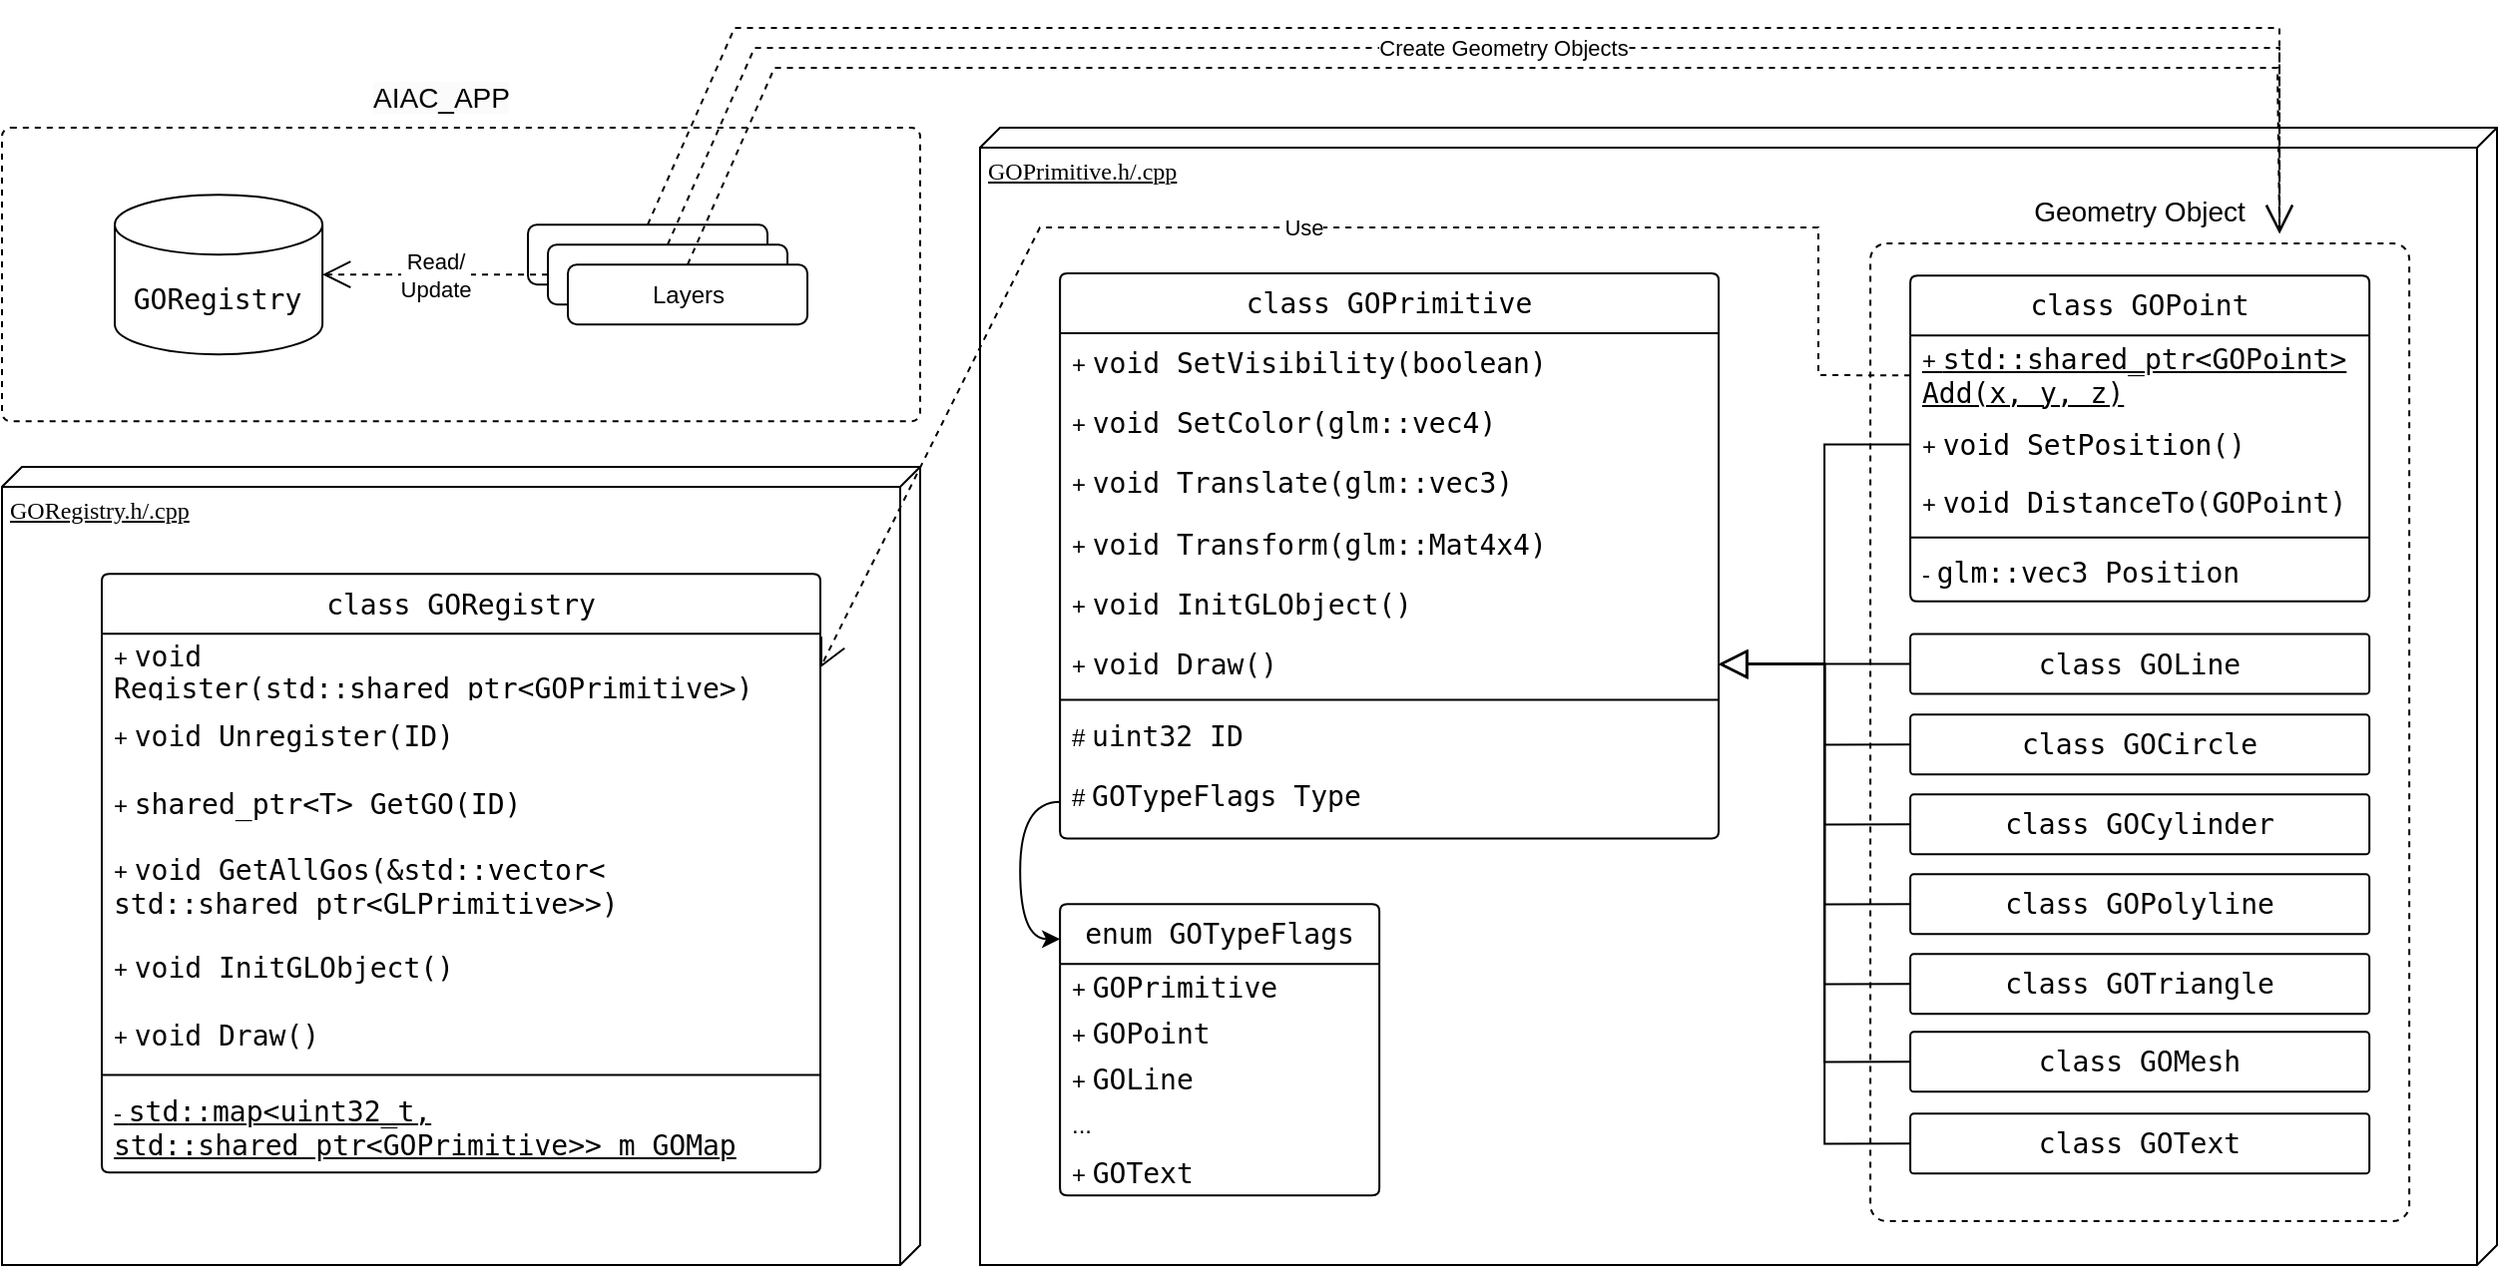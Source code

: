 <mxfile version="25.0.3">
  <diagram id="C5RBs43oDa-KdzZeNtuy" name="Page-1">
    <mxGraphModel grid="1" page="1" gridSize="10" guides="1" tooltips="1" connect="1" arrows="1" fold="1" pageScale="1" pageWidth="827" pageHeight="1169" math="0" shadow="0">
      <root>
        <mxCell id="WIyWlLk6GJQsqaUBKTNV-0" />
        <mxCell id="WIyWlLk6GJQsqaUBKTNV-1" parent="WIyWlLk6GJQsqaUBKTNV-0" />
        <mxCell id="sMStKUehqGQMSR1SdG5j-219" value="" style="rounded=1;whiteSpace=wrap;html=1;dashed=1;strokeWidth=1;perimeterSpacing=5;arcSize=3;fillColor=none;" vertex="1" parent="WIyWlLk6GJQsqaUBKTNV-1">
          <mxGeometry x="-480" y="560" width="460" height="147.14" as="geometry" />
        </mxCell>
        <mxCell id="sMStKUehqGQMSR1SdG5j-0" value="GOPrimitive.h/.cpp" style="verticalAlign=top;align=left;spacingTop=8;spacingLeft=2;spacingRight=12;shape=cube;size=10;direction=south;fontStyle=4;html=1;rounded=0;shadow=0;comic=0;labelBackgroundColor=none;strokeWidth=1;fontFamily=Verdana;fontSize=12;fillColor=none;fontColor=default;" vertex="1" parent="WIyWlLk6GJQsqaUBKTNV-1">
          <mxGeometry x="10" y="560" width="760" height="570" as="geometry" />
        </mxCell>
        <mxCell id="sMStKUehqGQMSR1SdG5j-194" value="" style="rounded=1;whiteSpace=wrap;html=1;dashed=1;strokeWidth=1;perimeterSpacing=5;arcSize=3;fillColor=none;" vertex="1" parent="WIyWlLk6GJQsqaUBKTNV-1">
          <mxGeometry x="456.06" y="618" width="270" height="490" as="geometry" />
        </mxCell>
        <mxCell id="sMStKUehqGQMSR1SdG5j-5" value="" style="group" connectable="0" vertex="1" parent="WIyWlLk6GJQsqaUBKTNV-1">
          <mxGeometry x="50.06" y="633" width="330" height="320" as="geometry" />
        </mxCell>
        <mxCell id="sMStKUehqGQMSR1SdG5j-6" value="&lt;span style=&quot;font-family: &amp;quot;Droid Sans Mono&amp;quot;, &amp;quot;monospace&amp;quot;, monospace, &amp;quot;UbuntuMono Nerd Font&amp;quot;, Consolas, &amp;quot;Courier New&amp;quot;, monospace; font-size: 14px;&quot;&gt;class&amp;nbsp;&lt;/span&gt;&lt;font face=&quot;Droid Sans Mono, monospace, monospace, UbuntuMono Nerd Font, Consolas, Courier New, monospace&quot;&gt;&lt;span style=&quot;font-size: 14px;&quot;&gt;GOPrimitive&lt;/span&gt;&lt;/font&gt;" style="swimlane;fontStyle=0;childLayout=stackLayout;horizontal=1;startSize=30;horizontalStack=0;resizeParent=1;resizeParentMax=0;resizeLast=0;collapsible=1;marginBottom=0;whiteSpace=wrap;html=1;fontColor=default;rounded=1;arcSize=4;swimlaneLine=1;" vertex="1" parent="sMStKUehqGQMSR1SdG5j-5">
          <mxGeometry width="330" height="283.194" as="geometry">
            <mxRectangle x="878" y="661" width="54" height="30" as="alternateBounds" />
          </mxGeometry>
        </mxCell>
        <mxCell id="sMStKUehqGQMSR1SdG5j-7" value="&lt;div style=&quot;text-align: center;&quot;&gt;&lt;span style=&quot;background-color: initial;&quot;&gt;+&amp;nbsp;&lt;/span&gt;&lt;span style=&quot;background-color: initial;&quot;&gt;&lt;font face=&quot;Droid Sans Mono, monospace, monospace, UbuntuMono Nerd Font, Consolas, Courier New, monospace&quot;&gt;&lt;span style=&quot;font-size: 14px;&quot;&gt;void SetVisibility(boolean)&lt;/span&gt;&lt;/font&gt;&lt;/span&gt;&lt;/div&gt;" style="text;strokeColor=none;fillColor=none;align=left;verticalAlign=middle;spacingLeft=4;spacingRight=4;overflow=hidden;points=[[0,0.5],[1,0.5]];portConstraint=eastwest;rotatable=0;whiteSpace=wrap;html=1;fontColor=default;" vertex="1" parent="sMStKUehqGQMSR1SdG5j-6">
          <mxGeometry y="30" width="330" height="30.155" as="geometry" />
        </mxCell>
        <mxCell id="sMStKUehqGQMSR1SdG5j-8" value="&lt;span style=&quot;text-align: center; background-color: initial;&quot;&gt;+&amp;nbsp;&lt;/span&gt;&lt;span style=&quot;text-align: center; background-color: initial;&quot;&gt;&lt;font face=&quot;Droid Sans Mono, monospace, monospace, UbuntuMono Nerd Font, Consolas, Courier New, monospace&quot;&gt;&lt;span style=&quot;font-size: 14px;&quot;&gt;void SetColor(glm::vec4)&lt;/span&gt;&lt;/font&gt;&lt;/span&gt;" style="text;strokeColor=none;fillColor=none;align=left;verticalAlign=middle;spacingLeft=4;spacingRight=4;overflow=hidden;points=[[0,0.5],[1,0.5]];portConstraint=eastwest;rotatable=0;whiteSpace=wrap;html=1;fontColor=default;" vertex="1" parent="sMStKUehqGQMSR1SdG5j-6">
          <mxGeometry y="60.155" width="330" height="30.155" as="geometry" />
        </mxCell>
        <mxCell id="sMStKUehqGQMSR1SdG5j-21" value="&lt;span style=&quot;text-align: center; background-color: initial;&quot;&gt;+&amp;nbsp;&lt;/span&gt;&lt;span style=&quot;text-align: center; background-color: initial;&quot;&gt;&lt;font face=&quot;Droid Sans Mono, monospace, monospace, UbuntuMono Nerd Font, Consolas, Courier New, monospace&quot;&gt;&lt;span style=&quot;font-size: 14px;&quot;&gt;void Translate(glm::vec3)&lt;/span&gt;&lt;/font&gt;&lt;/span&gt;" style="text;strokeColor=none;fillColor=none;align=left;verticalAlign=middle;spacingLeft=4;spacingRight=4;overflow=hidden;points=[[0,0.5],[1,0.5]];portConstraint=eastwest;rotatable=0;whiteSpace=wrap;html=1;fontColor=default;" vertex="1" parent="sMStKUehqGQMSR1SdG5j-6">
          <mxGeometry y="90.309" width="330" height="30.155" as="geometry" />
        </mxCell>
        <mxCell id="sMStKUehqGQMSR1SdG5j-22" value="&lt;span style=&quot;background-color: initial; text-align: center;&quot;&gt;+&amp;nbsp;&lt;/span&gt;&lt;span style=&quot;background-color: initial; text-align: center;&quot;&gt;&lt;font face=&quot;Droid Sans Mono, monospace, monospace, UbuntuMono Nerd Font, Consolas, Courier New, monospace&quot;&gt;&lt;span style=&quot;font-size: 14px;&quot;&gt;void Transform(glm::Mat4x4)&lt;/span&gt;&lt;/font&gt;&lt;/span&gt;" style="text;strokeColor=none;fillColor=none;align=left;verticalAlign=middle;spacingLeft=4;spacingRight=4;overflow=hidden;points=[[0,0.5],[1,0.5]];portConstraint=eastwest;rotatable=0;whiteSpace=wrap;html=1;fontColor=default;" vertex="1" parent="sMStKUehqGQMSR1SdG5j-6">
          <mxGeometry y="120.464" width="330" height="30.155" as="geometry" />
        </mxCell>
        <mxCell id="sMStKUehqGQMSR1SdG5j-23" value="&lt;span style=&quot;background-color: initial; text-align: center;&quot;&gt;+&amp;nbsp;&lt;/span&gt;&lt;span style=&quot;background-color: initial; text-align: center;&quot;&gt;&lt;font face=&quot;Droid Sans Mono, monospace, monospace, UbuntuMono Nerd Font, Consolas, Courier New, monospace&quot;&gt;&lt;span style=&quot;font-size: 14px;&quot;&gt;void InitGLObject()&lt;/span&gt;&lt;/font&gt;&lt;/span&gt;" style="text;strokeColor=none;fillColor=none;align=left;verticalAlign=middle;spacingLeft=4;spacingRight=4;overflow=hidden;points=[[0,0.5],[1,0.5]];portConstraint=eastwest;rotatable=0;whiteSpace=wrap;html=1;fontColor=default;" vertex="1" parent="sMStKUehqGQMSR1SdG5j-6">
          <mxGeometry y="150.619" width="330" height="30.155" as="geometry" />
        </mxCell>
        <mxCell id="sMStKUehqGQMSR1SdG5j-24" value="&lt;span style=&quot;background-color: initial; text-align: center;&quot;&gt;+&amp;nbsp;&lt;/span&gt;&lt;span style=&quot;background-color: initial; text-align: center;&quot;&gt;&lt;font face=&quot;Droid Sans Mono, monospace, monospace, UbuntuMono Nerd Font, Consolas, Courier New, monospace&quot;&gt;&lt;span style=&quot;font-size: 14px;&quot;&gt;void Draw()&lt;/span&gt;&lt;/font&gt;&lt;/span&gt;" style="text;strokeColor=none;fillColor=none;align=left;verticalAlign=middle;spacingLeft=4;spacingRight=4;overflow=hidden;points=[[0,0.5],[1,0.5]];portConstraint=eastwest;rotatable=0;whiteSpace=wrap;html=1;fontColor=default;" vertex="1" parent="sMStKUehqGQMSR1SdG5j-6">
          <mxGeometry y="180.773" width="330" height="30.155" as="geometry" />
        </mxCell>
        <mxCell id="sMStKUehqGQMSR1SdG5j-28" value="" style="line;strokeWidth=1;fillColor=none;align=left;verticalAlign=middle;spacingTop=-1;spacingLeft=3;spacingRight=3;rotatable=0;labelPosition=right;points=[];portConstraint=eastwest;strokeColor=inherit;" vertex="1" parent="sMStKUehqGQMSR1SdG5j-6">
          <mxGeometry y="210.928" width="330" height="5.571" as="geometry" />
        </mxCell>
        <mxCell id="sMStKUehqGQMSR1SdG5j-31" value="&lt;span style=&quot;background-color: initial; text-align: center;&quot;&gt;#&amp;nbsp;&lt;/span&gt;&lt;span style=&quot;background-color: initial; text-align: center;&quot;&gt;&lt;font face=&quot;Droid Sans Mono, monospace, monospace, UbuntuMono Nerd Font, Consolas, Courier New, monospace&quot;&gt;&lt;span style=&quot;font-size: 14px;&quot;&gt;uint32 ID&lt;/span&gt;&lt;/font&gt;&lt;/span&gt;" style="text;strokeColor=none;fillColor=none;align=left;verticalAlign=middle;spacingLeft=4;spacingRight=4;overflow=hidden;points=[[0,0.5],[1,0.5]];portConstraint=eastwest;rotatable=0;whiteSpace=wrap;html=1;fontColor=default;" vertex="1" parent="sMStKUehqGQMSR1SdG5j-6">
          <mxGeometry y="216.499" width="330" height="30.155" as="geometry" />
        </mxCell>
        <mxCell id="sMStKUehqGQMSR1SdG5j-9" value="&lt;span style=&quot;text-align: center; background-color: initial;&quot;&gt;#&amp;nbsp;&lt;/span&gt;&lt;span style=&quot;text-align: center; background-color: initial;&quot;&gt;&lt;font face=&quot;Droid Sans Mono, monospace, monospace, UbuntuMono Nerd Font, Consolas, Courier New, monospace&quot;&gt;&lt;span style=&quot;font-size: 14px;&quot;&gt;GOTypeFlags Type&lt;/span&gt;&lt;/font&gt;&lt;/span&gt;" style="text;strokeColor=none;fillColor=none;align=left;verticalAlign=top;spacingLeft=4;spacingRight=4;overflow=hidden;points=[[0,0.5],[1,0.5]];portConstraint=eastwest;rotatable=0;whiteSpace=wrap;html=1;fontColor=default;" vertex="1" parent="sMStKUehqGQMSR1SdG5j-6">
          <mxGeometry y="246.654" width="330" height="36.54" as="geometry" />
        </mxCell>
        <mxCell id="sMStKUehqGQMSR1SdG5j-33" value="" style="group" connectable="0" vertex="1" parent="WIyWlLk6GJQsqaUBKTNV-1">
          <mxGeometry x="50.06" y="949.16" width="160" height="150" as="geometry" />
        </mxCell>
        <mxCell id="sMStKUehqGQMSR1SdG5j-34" value="&lt;span style=&quot;font-family: &amp;quot;Droid Sans Mono&amp;quot;, &amp;quot;monospace&amp;quot;, monospace, &amp;quot;UbuntuMono Nerd Font&amp;quot;, Consolas, &amp;quot;Courier New&amp;quot;, monospace; font-size: 14px;&quot;&gt;enum&amp;nbsp;&lt;/span&gt;&lt;font face=&quot;Droid Sans Mono, monospace, monospace, UbuntuMono Nerd Font, Consolas, Courier New, monospace&quot;&gt;&lt;span style=&quot;font-size: 14px;&quot;&gt;GOTypeFlags&lt;/span&gt;&lt;/font&gt;" style="swimlane;fontStyle=0;childLayout=stackLayout;horizontal=1;startSize=30;horizontalStack=0;resizeParent=1;resizeParentMax=0;resizeLast=0;collapsible=1;marginBottom=0;whiteSpace=wrap;html=1;fontColor=default;rounded=1;arcSize=4;swimlaneLine=1;" vertex="1" parent="sMStKUehqGQMSR1SdG5j-33">
          <mxGeometry width="160" height="145.979" as="geometry">
            <mxRectangle x="878" y="661" width="54" height="30" as="alternateBounds" />
          </mxGeometry>
        </mxCell>
        <mxCell id="sMStKUehqGQMSR1SdG5j-43" value="&lt;span style=&quot;background-color: initial; text-align: center;&quot;&gt;+&amp;nbsp;&lt;font face=&quot;Droid Sans Mono, monospace, monospace, UbuntuMono Nerd Font, Consolas, Courier New, monospace&quot;&gt;&lt;span style=&quot;font-size: 14px;&quot;&gt;GOPrimitive&lt;/span&gt;&lt;/font&gt;&lt;/span&gt;" style="text;strokeColor=none;fillColor=none;align=left;verticalAlign=middle;spacingLeft=4;spacingRight=4;overflow=hidden;points=[[0,0.5],[1,0.5]];portConstraint=eastwest;rotatable=0;whiteSpace=wrap;html=1;fontColor=default;" vertex="1" parent="sMStKUehqGQMSR1SdG5j-34">
          <mxGeometry y="30" width="160" height="23.196" as="geometry" />
        </mxCell>
        <mxCell id="sMStKUehqGQMSR1SdG5j-46" value="&lt;span style=&quot;background-color: initial; text-align: center;&quot;&gt;+&amp;nbsp;&lt;font face=&quot;Droid Sans Mono, monospace, monospace, UbuntuMono Nerd Font, Consolas, Courier New, monospace&quot;&gt;&lt;span style=&quot;font-size: 14px;&quot;&gt;GOPoint&lt;/span&gt;&lt;/font&gt;&lt;/span&gt;" style="text;strokeColor=none;fillColor=none;align=left;verticalAlign=middle;spacingLeft=4;spacingRight=4;overflow=hidden;points=[[0,0.5],[1,0.5]];portConstraint=eastwest;rotatable=0;whiteSpace=wrap;html=1;fontColor=default;" vertex="1" parent="sMStKUehqGQMSR1SdG5j-34">
          <mxGeometry y="53.196" width="160" height="23.196" as="geometry" />
        </mxCell>
        <mxCell id="sMStKUehqGQMSR1SdG5j-48" value="&lt;span style=&quot;background-color: initial; text-align: center;&quot;&gt;+&amp;nbsp;&lt;font face=&quot;Droid Sans Mono, monospace, monospace, UbuntuMono Nerd Font, Consolas, Courier New, monospace&quot;&gt;&lt;span style=&quot;font-size: 14px;&quot;&gt;GOLine&lt;/span&gt;&lt;/font&gt;&lt;/span&gt;" style="text;strokeColor=none;fillColor=none;align=left;verticalAlign=middle;spacingLeft=4;spacingRight=4;overflow=hidden;points=[[0,0.5],[1,0.5]];portConstraint=eastwest;rotatable=0;whiteSpace=wrap;html=1;fontColor=default;" vertex="1" parent="sMStKUehqGQMSR1SdG5j-34">
          <mxGeometry y="76.392" width="160" height="23.196" as="geometry" />
        </mxCell>
        <mxCell id="sMStKUehqGQMSR1SdG5j-161" value="&lt;div style=&quot;text-align: center;&quot;&gt;&lt;span style=&quot;background-color: initial;&quot;&gt;...&lt;/span&gt;&lt;/div&gt;" style="text;strokeColor=none;fillColor=none;align=left;verticalAlign=middle;spacingLeft=4;spacingRight=4;overflow=hidden;points=[[0,0.5],[1,0.5]];portConstraint=eastwest;rotatable=0;whiteSpace=wrap;html=1;fontColor=default;" vertex="1" parent="sMStKUehqGQMSR1SdG5j-34">
          <mxGeometry y="99.588" width="160" height="23.196" as="geometry" />
        </mxCell>
        <mxCell id="sMStKUehqGQMSR1SdG5j-53" value="&lt;span style=&quot;background-color: initial; text-align: center;&quot;&gt;+&amp;nbsp;&lt;font face=&quot;Droid Sans Mono, monospace, monospace, UbuntuMono Nerd Font, Consolas, Courier New, monospace&quot;&gt;&lt;span style=&quot;font-size: 14px;&quot;&gt;GOText&lt;/span&gt;&lt;/font&gt;&lt;/span&gt;" style="text;strokeColor=none;fillColor=none;align=left;verticalAlign=middle;spacingLeft=4;spacingRight=4;overflow=hidden;points=[[0,0.5],[1,0.5]];portConstraint=eastwest;rotatable=0;whiteSpace=wrap;html=1;fontColor=default;" vertex="1" parent="sMStKUehqGQMSR1SdG5j-34">
          <mxGeometry y="122.784" width="160" height="23.196" as="geometry" />
        </mxCell>
        <mxCell id="sMStKUehqGQMSR1SdG5j-54" value="" style="group" connectable="0" vertex="1" parent="WIyWlLk6GJQsqaUBKTNV-1">
          <mxGeometry x="476.06" y="634.16" width="230" height="190" as="geometry" />
        </mxCell>
        <mxCell id="sMStKUehqGQMSR1SdG5j-55" value="&lt;span style=&quot;font-family: &amp;quot;Droid Sans Mono&amp;quot;, &amp;quot;monospace&amp;quot;, monospace, &amp;quot;UbuntuMono Nerd Font&amp;quot;, Consolas, &amp;quot;Courier New&amp;quot;, monospace; font-size: 14px;&quot;&gt;class&amp;nbsp;&lt;/span&gt;&lt;span style=&quot;font-family: &amp;quot;Droid Sans Mono&amp;quot;, monospace, monospace, &amp;quot;UbuntuMono Nerd Font&amp;quot;, Consolas, &amp;quot;Courier New&amp;quot;, monospace; font-size: 14px;&quot;&gt;GOPoint&lt;/span&gt;" style="swimlane;fontStyle=0;childLayout=stackLayout;horizontal=1;startSize=30;horizontalStack=0;resizeParent=1;resizeParentMax=0;resizeLast=0;collapsible=1;marginBottom=0;whiteSpace=wrap;html=1;fontColor=default;rounded=1;arcSize=4;swimlaneLine=1;" vertex="1" parent="sMStKUehqGQMSR1SdG5j-54">
          <mxGeometry width="230" height="163.267" as="geometry">
            <mxRectangle x="878" y="661" width="54" height="30" as="alternateBounds" />
          </mxGeometry>
        </mxCell>
        <mxCell id="sMStKUehqGQMSR1SdG5j-189" value="&lt;u&gt;&lt;span style=&quot;background-color: initial; text-align: center;&quot;&gt;+&amp;nbsp;&lt;/span&gt;&lt;span style=&quot;background-color: initial; text-align: center;&quot;&gt;&lt;font face=&quot;Droid Sans Mono, monospace, monospace, UbuntuMono Nerd Font, Consolas, Courier New, monospace&quot;&gt;&lt;span style=&quot;font-size: 14px;&quot;&gt;std::shared_ptr&amp;lt;GOPoint&amp;gt; Add(x, y, z)&lt;/span&gt;&lt;/font&gt;&lt;/span&gt;&lt;/u&gt;" style="text;strokeColor=none;fillColor=none;align=left;verticalAlign=middle;spacingLeft=4;spacingRight=4;overflow=hidden;points=[[0,0.5],[1,0.5]];portConstraint=eastwest;rotatable=0;whiteSpace=wrap;html=1;fontColor=default;" vertex="1" parent="sMStKUehqGQMSR1SdG5j-55">
          <mxGeometry y="30" width="230" height="40" as="geometry" />
        </mxCell>
        <mxCell id="sMStKUehqGQMSR1SdG5j-60" value="&lt;span style=&quot;background-color: initial; text-align: center;&quot;&gt;+&amp;nbsp;&lt;/span&gt;&lt;span style=&quot;background-color: initial; text-align: center;&quot;&gt;&lt;font face=&quot;Droid Sans Mono, monospace, monospace, UbuntuMono Nerd Font, Consolas, Courier New, monospace&quot;&gt;&lt;span style=&quot;font-size: 14px;&quot;&gt;void SetPosition()&lt;/span&gt;&lt;/font&gt;&lt;/span&gt;" style="text;strokeColor=none;fillColor=none;align=left;verticalAlign=middle;spacingLeft=4;spacingRight=4;overflow=hidden;points=[[0,0.5],[1,0.5]];portConstraint=eastwest;rotatable=0;whiteSpace=wrap;html=1;fontColor=default;" vertex="1" parent="sMStKUehqGQMSR1SdG5j-55">
          <mxGeometry y="70" width="230" height="29.286" as="geometry" />
        </mxCell>
        <mxCell id="sMStKUehqGQMSR1SdG5j-61" value="&lt;span style=&quot;background-color: initial; text-align: center;&quot;&gt;+&amp;nbsp;&lt;/span&gt;&lt;span style=&quot;background-color: initial; text-align: center;&quot;&gt;&lt;font face=&quot;Droid Sans Mono, monospace, monospace, UbuntuMono Nerd Font, Consolas, Courier New, monospace&quot;&gt;&lt;span style=&quot;font-size: 14px;&quot;&gt;void DistanceTo(GOPoint)&lt;/span&gt;&lt;/font&gt;&lt;/span&gt;" style="text;strokeColor=none;fillColor=none;align=left;verticalAlign=middle;spacingLeft=4;spacingRight=4;overflow=hidden;points=[[0,0.5],[1,0.5]];portConstraint=eastwest;rotatable=0;whiteSpace=wrap;html=1;fontColor=default;" vertex="1" parent="sMStKUehqGQMSR1SdG5j-55">
          <mxGeometry y="99.286" width="230" height="29.285" as="geometry" />
        </mxCell>
        <mxCell id="sMStKUehqGQMSR1SdG5j-62" value="" style="line;strokeWidth=1;fillColor=none;align=left;verticalAlign=middle;spacingTop=-1;spacingLeft=3;spacingRight=3;rotatable=0;labelPosition=right;points=[];portConstraint=eastwest;strokeColor=inherit;" vertex="1" parent="sMStKUehqGQMSR1SdG5j-55">
          <mxGeometry y="128.571" width="230" height="5.411" as="geometry" />
        </mxCell>
        <mxCell id="sMStKUehqGQMSR1SdG5j-63" value="&lt;span style=&quot;background-color: initial; text-align: center;&quot;&gt;-&lt;/span&gt;&lt;span style=&quot;background-color: initial; text-align: center;&quot;&gt;&amp;nbsp;&lt;/span&gt;&lt;span style=&quot;background-color: initial; text-align: center;&quot;&gt;&lt;font face=&quot;Droid Sans Mono, monospace, monospace, UbuntuMono Nerd Font, Consolas, Courier New, monospace&quot;&gt;&lt;span style=&quot;font-size: 14px;&quot;&gt;glm::vec3 Position&lt;/span&gt;&lt;/font&gt;&lt;/span&gt;" style="text;strokeColor=none;fillColor=none;align=left;verticalAlign=middle;spacingLeft=4;spacingRight=4;overflow=hidden;points=[[0,0.5],[1,0.5]];portConstraint=eastwest;rotatable=0;whiteSpace=wrap;html=1;fontColor=default;" vertex="1" parent="sMStKUehqGQMSR1SdG5j-55">
          <mxGeometry y="133.981" width="230" height="29.286" as="geometry" />
        </mxCell>
        <mxCell id="sMStKUehqGQMSR1SdG5j-115" value="GORegistry.h/.cpp" style="verticalAlign=top;align=left;spacingTop=8;spacingLeft=2;spacingRight=12;shape=cube;size=10;direction=south;fontStyle=4;html=1;rounded=0;shadow=0;comic=0;labelBackgroundColor=none;strokeWidth=1;fontFamily=Verdana;fontSize=12;fillColor=none;fontColor=default;" vertex="1" parent="WIyWlLk6GJQsqaUBKTNV-1">
          <mxGeometry x="-480" y="730" width="460" height="400" as="geometry" />
        </mxCell>
        <mxCell id="sMStKUehqGQMSR1SdG5j-117" value="" style="group" connectable="0" vertex="1" parent="WIyWlLk6GJQsqaUBKTNV-1">
          <mxGeometry x="-430" y="783.62" width="360" height="300" as="geometry" />
        </mxCell>
        <mxCell id="sMStKUehqGQMSR1SdG5j-118" value="&lt;span style=&quot;font-family: &amp;quot;Droid Sans Mono&amp;quot;, &amp;quot;monospace&amp;quot;, monospace, &amp;quot;UbuntuMono Nerd Font&amp;quot;, Consolas, &amp;quot;Courier New&amp;quot;, monospace; font-size: 14px;&quot;&gt;class&amp;nbsp;&lt;/span&gt;&lt;font face=&quot;Droid Sans Mono, monospace, monospace, UbuntuMono Nerd Font, Consolas, Courier New, monospace&quot;&gt;&lt;span style=&quot;font-size: 14px;&quot;&gt;GORegistry&lt;/span&gt;&lt;/font&gt;" style="swimlane;fontStyle=0;childLayout=stackLayout;horizontal=1;startSize=30;horizontalStack=0;resizeParent=1;resizeParentMax=0;resizeLast=0;collapsible=1;marginBottom=0;whiteSpace=wrap;html=1;fontColor=default;rounded=1;arcSize=4;swimlaneLine=1;" vertex="1" parent="sMStKUehqGQMSR1SdG5j-117">
          <mxGeometry width="360" height="299.999" as="geometry">
            <mxRectangle x="878" y="661" width="54" height="30" as="alternateBounds" />
          </mxGeometry>
        </mxCell>
        <mxCell id="sMStKUehqGQMSR1SdG5j-119" value="&lt;div style=&quot;&quot;&gt;&lt;span style=&quot;background-color: initial;&quot;&gt;+&amp;nbsp;&lt;/span&gt;&lt;span style=&quot;background-color: initial;&quot;&gt;&lt;font face=&quot;Droid Sans Mono, monospace, monospace, UbuntuMono Nerd Font, Consolas, Courier New, monospace&quot;&gt;&lt;span style=&quot;font-size: 14px;&quot;&gt;void Register(std::shared_ptr&amp;lt;GOPrimitive&amp;gt;)&lt;/span&gt;&lt;/font&gt;&lt;/span&gt;&lt;/div&gt;" style="text;strokeColor=none;fillColor=none;align=left;verticalAlign=middle;spacingLeft=4;spacingRight=4;overflow=hidden;points=[[0,0.5],[1,0.5]];portConstraint=eastwest;rotatable=0;whiteSpace=wrap;html=1;fontColor=default;" vertex="1" parent="sMStKUehqGQMSR1SdG5j-118">
          <mxGeometry y="30" width="360" height="34.021" as="geometry" />
        </mxCell>
        <mxCell id="sMStKUehqGQMSR1SdG5j-120" value="&lt;span style=&quot;text-align: center; background-color: initial;&quot;&gt;+&amp;nbsp;&lt;/span&gt;&lt;span style=&quot;text-align: center; background-color: initial;&quot;&gt;&lt;font face=&quot;Droid Sans Mono, monospace, monospace, UbuntuMono Nerd Font, Consolas, Courier New, monospace&quot;&gt;&lt;span style=&quot;font-size: 14px;&quot;&gt;void Unregister(ID)&lt;/span&gt;&lt;/font&gt;&lt;/span&gt;" style="text;strokeColor=none;fillColor=none;align=left;verticalAlign=middle;spacingLeft=4;spacingRight=4;overflow=hidden;points=[[0,0.5],[1,0.5]];portConstraint=eastwest;rotatable=0;whiteSpace=wrap;html=1;fontColor=default;" vertex="1" parent="sMStKUehqGQMSR1SdG5j-118">
          <mxGeometry y="64.021" width="360" height="34.021" as="geometry" />
        </mxCell>
        <mxCell id="sMStKUehqGQMSR1SdG5j-121" value="&lt;span style=&quot;text-align: center; background-color: initial;&quot;&gt;+ &lt;/span&gt;&lt;span style=&quot;text-align: center; background-color: initial;&quot;&gt;&lt;font face=&quot;Droid Sans Mono, monospace, monospace, UbuntuMono Nerd Font, Consolas, Courier New, monospace&quot;&gt;&lt;span style=&quot;font-size: 14px;&quot;&gt;shared_ptr&amp;lt;T&amp;gt; GetGO(ID)&lt;/span&gt;&lt;/font&gt;&lt;/span&gt;" style="text;strokeColor=none;fillColor=none;align=left;verticalAlign=middle;spacingLeft=4;spacingRight=4;overflow=hidden;points=[[0,0.5],[1,0.5]];portConstraint=eastwest;rotatable=0;whiteSpace=wrap;html=1;fontColor=default;" vertex="1" parent="sMStKUehqGQMSR1SdG5j-118">
          <mxGeometry y="98.041" width="360" height="34.021" as="geometry" />
        </mxCell>
        <mxCell id="sMStKUehqGQMSR1SdG5j-122" value="&lt;span style=&quot;background-color: initial; text-align: center;&quot;&gt;+ &lt;/span&gt;&lt;span style=&quot;font-family: &amp;quot;Droid Sans Mono&amp;quot;, monospace, monospace, &amp;quot;UbuntuMono Nerd Font&amp;quot;, Consolas, &amp;quot;Courier New&amp;quot;, monospace; font-size: 14px; text-align: center;&quot;&gt;void GetAllGos(&amp;amp;&lt;/span&gt;&lt;span style=&quot;font-family: &amp;quot;Droid Sans Mono&amp;quot;, monospace, monospace, &amp;quot;UbuntuMono Nerd Font&amp;quot;, Consolas, &amp;quot;Courier New&amp;quot;, monospace; font-size: 14px; text-align: center;&quot;&gt;std::vector&amp;lt; std::shared_ptr&amp;lt;GLPrimitive&amp;gt;&amp;gt;)&lt;/span&gt;" style="text;strokeColor=none;fillColor=none;align=left;verticalAlign=middle;spacingLeft=4;spacingRight=4;overflow=hidden;points=[[0,0.5],[1,0.5]];portConstraint=eastwest;rotatable=0;whiteSpace=wrap;html=1;fontColor=default;" vertex="1" parent="sMStKUehqGQMSR1SdG5j-118">
          <mxGeometry y="132.062" width="360" height="47.94" as="geometry" />
        </mxCell>
        <mxCell id="sMStKUehqGQMSR1SdG5j-123" value="&lt;span style=&quot;background-color: initial; text-align: center;&quot;&gt;+&amp;nbsp;&lt;/span&gt;&lt;span style=&quot;background-color: initial; text-align: center;&quot;&gt;&lt;font face=&quot;Droid Sans Mono, monospace, monospace, UbuntuMono Nerd Font, Consolas, Courier New, monospace&quot;&gt;&lt;span style=&quot;font-size: 14px;&quot;&gt;void InitGLObject()&lt;/span&gt;&lt;/font&gt;&lt;/span&gt;" style="text;strokeColor=none;fillColor=none;align=left;verticalAlign=middle;spacingLeft=4;spacingRight=4;overflow=hidden;points=[[0,0.5],[1,0.5]];portConstraint=eastwest;rotatable=0;whiteSpace=wrap;html=1;fontColor=default;" vertex="1" parent="sMStKUehqGQMSR1SdG5j-118">
          <mxGeometry y="180.002" width="360" height="34.021" as="geometry" />
        </mxCell>
        <mxCell id="sMStKUehqGQMSR1SdG5j-124" value="&lt;span style=&quot;background-color: initial; text-align: center;&quot;&gt;+&amp;nbsp;&lt;/span&gt;&lt;span style=&quot;background-color: initial; text-align: center;&quot;&gt;&lt;font face=&quot;Droid Sans Mono, monospace, monospace, UbuntuMono Nerd Font, Consolas, Courier New, monospace&quot;&gt;&lt;span style=&quot;font-size: 14px;&quot;&gt;void Draw()&lt;/span&gt;&lt;/font&gt;&lt;/span&gt;" style="text;strokeColor=none;fillColor=none;align=left;verticalAlign=middle;spacingLeft=4;spacingRight=4;overflow=hidden;points=[[0,0.5],[1,0.5]];portConstraint=eastwest;rotatable=0;whiteSpace=wrap;html=1;fontColor=default;" vertex="1" parent="sMStKUehqGQMSR1SdG5j-118">
          <mxGeometry y="214.022" width="360" height="34.021" as="geometry" />
        </mxCell>
        <mxCell id="sMStKUehqGQMSR1SdG5j-125" value="" style="line;strokeWidth=1;fillColor=none;align=left;verticalAlign=middle;spacingTop=-1;spacingLeft=3;spacingRight=3;rotatable=0;labelPosition=right;points=[];portConstraint=eastwest;strokeColor=inherit;" vertex="1" parent="sMStKUehqGQMSR1SdG5j-118">
          <mxGeometry y="248.043" width="360" height="6.286" as="geometry" />
        </mxCell>
        <mxCell id="sMStKUehqGQMSR1SdG5j-126" value="&lt;u&gt;&lt;span style=&quot;background-color: initial; text-align: center;&quot;&gt;-&lt;/span&gt;&lt;span style=&quot;background-color: initial; text-align: center;&quot;&gt;&amp;nbsp;&lt;/span&gt;&lt;font face=&quot;Droid Sans Mono, monospace, monospace, UbuntuMono Nerd Font, Consolas, Courier New, monospace&quot;&gt;&lt;span style=&quot;font-size: 14px;&quot;&gt;std::map&amp;lt;uint32_t, std::shared_ptr&amp;lt;GOPrimitive&amp;gt;&amp;gt; m_GOMap&lt;/span&gt;&lt;/font&gt;&lt;/u&gt;" style="text;strokeColor=none;fillColor=none;align=left;verticalAlign=middle;spacingLeft=4;spacingRight=4;overflow=hidden;points=[[0,0.5],[1,0.5]];portConstraint=eastwest;rotatable=0;whiteSpace=wrap;html=1;fontColor=default;" vertex="1" parent="sMStKUehqGQMSR1SdG5j-118">
          <mxGeometry y="254.329" width="360" height="45.67" as="geometry" />
        </mxCell>
        <mxCell id="sMStKUehqGQMSR1SdG5j-144" style="edgeStyle=orthogonalEdgeStyle;rounded=0;orthogonalLoop=1;jettySize=auto;html=1;exitX=0;exitY=0.5;exitDx=0;exitDy=0;entryX=0;entryY=0.12;entryDx=0;entryDy=0;entryPerimeter=0;curved=1;" edge="1" parent="WIyWlLk6GJQsqaUBKTNV-1" source="sMStKUehqGQMSR1SdG5j-9" target="sMStKUehqGQMSR1SdG5j-34">
          <mxGeometry relative="1" as="geometry" />
        </mxCell>
        <mxCell id="sMStKUehqGQMSR1SdG5j-201" style="edgeStyle=orthogonalEdgeStyle;rounded=0;orthogonalLoop=1;jettySize=auto;html=1;exitX=0;exitY=0.5;exitDx=0;exitDy=0;endArrow=block;endFill=0;endSize=12;" edge="1" parent="WIyWlLk6GJQsqaUBKTNV-1" source="sMStKUehqGQMSR1SdG5j-177" target="sMStKUehqGQMSR1SdG5j-24">
          <mxGeometry relative="1" as="geometry" />
        </mxCell>
        <mxCell id="sMStKUehqGQMSR1SdG5j-177" value="&lt;span style=&quot;font-family: &amp;quot;Droid Sans Mono&amp;quot;, &amp;quot;monospace&amp;quot;, monospace, &amp;quot;UbuntuMono Nerd Font&amp;quot;, Consolas, &amp;quot;Courier New&amp;quot;, monospace; font-size: 14px;&quot;&gt;class&amp;nbsp;&lt;/span&gt;&lt;span style=&quot;font-family: &amp;quot;Droid Sans Mono&amp;quot;, monospace, monospace, &amp;quot;UbuntuMono Nerd Font&amp;quot;, Consolas, &amp;quot;Courier New&amp;quot;, monospace; font-size: 14px;&quot;&gt;GOCircle&lt;/span&gt;" style="rounded=1;whiteSpace=wrap;html=1;arcSize=6;" vertex="1" parent="WIyWlLk6GJQsqaUBKTNV-1">
          <mxGeometry x="476.06" y="854.16" width="230" height="30" as="geometry" />
        </mxCell>
        <mxCell id="sMStKUehqGQMSR1SdG5j-202" style="edgeStyle=orthogonalEdgeStyle;rounded=0;orthogonalLoop=1;jettySize=auto;html=1;exitX=0;exitY=0.5;exitDx=0;exitDy=0;endArrow=block;endFill=0;endSize=12;" edge="1" parent="WIyWlLk6GJQsqaUBKTNV-1" source="sMStKUehqGQMSR1SdG5j-179" target="sMStKUehqGQMSR1SdG5j-24">
          <mxGeometry relative="1" as="geometry" />
        </mxCell>
        <mxCell id="sMStKUehqGQMSR1SdG5j-179" value="&lt;span style=&quot;font-family: &amp;quot;Droid Sans Mono&amp;quot;, &amp;quot;monospace&amp;quot;, monospace, &amp;quot;UbuntuMono Nerd Font&amp;quot;, Consolas, &amp;quot;Courier New&amp;quot;, monospace; font-size: 14px;&quot;&gt;class&amp;nbsp;&lt;/span&gt;&lt;span style=&quot;font-family: &amp;quot;Droid Sans Mono&amp;quot;, monospace, monospace, &amp;quot;UbuntuMono Nerd Font&amp;quot;, Consolas, &amp;quot;Courier New&amp;quot;, monospace; font-size: 14px;&quot;&gt;GOCylinder&lt;/span&gt;" style="rounded=1;whiteSpace=wrap;html=1;arcSize=6;" vertex="1" parent="WIyWlLk6GJQsqaUBKTNV-1">
          <mxGeometry x="476.06" y="894.16" width="230" height="30" as="geometry" />
        </mxCell>
        <mxCell id="sMStKUehqGQMSR1SdG5j-199" style="edgeStyle=orthogonalEdgeStyle;rounded=0;orthogonalLoop=1;jettySize=auto;html=1;exitX=0;exitY=0.5;exitDx=0;exitDy=0;entryX=1;entryY=0.5;entryDx=0;entryDy=0;endArrow=block;endFill=0;endSize=12;" edge="1" parent="WIyWlLk6GJQsqaUBKTNV-1" source="sMStKUehqGQMSR1SdG5j-181" target="sMStKUehqGQMSR1SdG5j-24">
          <mxGeometry relative="1" as="geometry" />
        </mxCell>
        <mxCell id="sMStKUehqGQMSR1SdG5j-181" value="&lt;span style=&quot;font-family: &amp;quot;Droid Sans Mono&amp;quot;, &amp;quot;monospace&amp;quot;, monospace, &amp;quot;UbuntuMono Nerd Font&amp;quot;, Consolas, &amp;quot;Courier New&amp;quot;, monospace; font-size: 14px;&quot;&gt;class&amp;nbsp;&lt;/span&gt;&lt;span style=&quot;font-family: &amp;quot;Droid Sans Mono&amp;quot;, monospace, monospace, &amp;quot;UbuntuMono Nerd Font&amp;quot;, Consolas, &amp;quot;Courier New&amp;quot;, monospace; font-size: 14px;&quot;&gt;GOLine&lt;/span&gt;" style="rounded=1;whiteSpace=wrap;html=1;arcSize=6;" vertex="1" parent="WIyWlLk6GJQsqaUBKTNV-1">
          <mxGeometry x="476.06" y="813.77" width="230" height="30" as="geometry" />
        </mxCell>
        <mxCell id="sMStKUehqGQMSR1SdG5j-203" style="edgeStyle=orthogonalEdgeStyle;rounded=0;orthogonalLoop=1;jettySize=auto;html=1;exitX=0;exitY=0.5;exitDx=0;exitDy=0;endArrow=block;endFill=0;endSize=12;" edge="1" parent="WIyWlLk6GJQsqaUBKTNV-1" source="sMStKUehqGQMSR1SdG5j-183" target="sMStKUehqGQMSR1SdG5j-24">
          <mxGeometry relative="1" as="geometry" />
        </mxCell>
        <mxCell id="sMStKUehqGQMSR1SdG5j-183" value="&lt;span style=&quot;font-family: &amp;quot;Droid Sans Mono&amp;quot;, &amp;quot;monospace&amp;quot;, monospace, &amp;quot;UbuntuMono Nerd Font&amp;quot;, Consolas, &amp;quot;Courier New&amp;quot;, monospace; font-size: 14px;&quot;&gt;class&amp;nbsp;&lt;/span&gt;&lt;span style=&quot;font-family: &amp;quot;Droid Sans Mono&amp;quot;, monospace, monospace, &amp;quot;UbuntuMono Nerd Font&amp;quot;, Consolas, &amp;quot;Courier New&amp;quot;, monospace; font-size: 14px;&quot;&gt;GOPolyline&lt;/span&gt;" style="rounded=1;whiteSpace=wrap;html=1;arcSize=6;" vertex="1" parent="WIyWlLk6GJQsqaUBKTNV-1">
          <mxGeometry x="476.06" y="934.16" width="230" height="30" as="geometry" />
        </mxCell>
        <mxCell id="sMStKUehqGQMSR1SdG5j-205" style="edgeStyle=orthogonalEdgeStyle;rounded=0;orthogonalLoop=1;jettySize=auto;html=1;exitX=0;exitY=0.5;exitDx=0;exitDy=0;endArrow=block;endFill=0;endSize=12;" edge="1" parent="WIyWlLk6GJQsqaUBKTNV-1" source="sMStKUehqGQMSR1SdG5j-184" target="sMStKUehqGQMSR1SdG5j-24">
          <mxGeometry relative="1" as="geometry" />
        </mxCell>
        <mxCell id="sMStKUehqGQMSR1SdG5j-184" value="&lt;span style=&quot;font-family: &amp;quot;Droid Sans Mono&amp;quot;, &amp;quot;monospace&amp;quot;, monospace, &amp;quot;UbuntuMono Nerd Font&amp;quot;, Consolas, &amp;quot;Courier New&amp;quot;, monospace; font-size: 14px;&quot;&gt;class&amp;nbsp;&lt;/span&gt;&lt;span style=&quot;font-family: &amp;quot;Droid Sans Mono&amp;quot;, monospace, monospace, &amp;quot;UbuntuMono Nerd Font&amp;quot;, Consolas, &amp;quot;Courier New&amp;quot;, monospace; font-size: 14px;&quot;&gt;GOMesh&lt;/span&gt;" style="rounded=1;whiteSpace=wrap;html=1;arcSize=6;" vertex="1" parent="WIyWlLk6GJQsqaUBKTNV-1">
          <mxGeometry x="476.06" y="1013.16" width="230" height="30" as="geometry" />
        </mxCell>
        <mxCell id="sMStKUehqGQMSR1SdG5j-204" style="edgeStyle=orthogonalEdgeStyle;rounded=0;orthogonalLoop=1;jettySize=auto;html=1;exitX=0;exitY=0.5;exitDx=0;exitDy=0;endArrow=block;endFill=0;endSize=12;" edge="1" parent="WIyWlLk6GJQsqaUBKTNV-1" source="sMStKUehqGQMSR1SdG5j-185" target="sMStKUehqGQMSR1SdG5j-24">
          <mxGeometry relative="1" as="geometry" />
        </mxCell>
        <mxCell id="sMStKUehqGQMSR1SdG5j-185" value="&lt;span style=&quot;font-family: &amp;quot;Droid Sans Mono&amp;quot;, &amp;quot;monospace&amp;quot;, monospace, &amp;quot;UbuntuMono Nerd Font&amp;quot;, Consolas, &amp;quot;Courier New&amp;quot;, monospace; font-size: 14px;&quot;&gt;class&amp;nbsp;&lt;/span&gt;&lt;span style=&quot;font-family: &amp;quot;Droid Sans Mono&amp;quot;, monospace, monospace, &amp;quot;UbuntuMono Nerd Font&amp;quot;, Consolas, &amp;quot;Courier New&amp;quot;, monospace; font-size: 14px;&quot;&gt;GOTriangle&lt;/span&gt;" style="rounded=1;whiteSpace=wrap;html=1;arcSize=6;" vertex="1" parent="WIyWlLk6GJQsqaUBKTNV-1">
          <mxGeometry x="476.06" y="974.16" width="230" height="30" as="geometry" />
        </mxCell>
        <mxCell id="sMStKUehqGQMSR1SdG5j-206" style="edgeStyle=orthogonalEdgeStyle;rounded=0;orthogonalLoop=1;jettySize=auto;html=1;exitX=0;exitY=0.5;exitDx=0;exitDy=0;endArrow=block;endFill=0;endSize=12;" edge="1" parent="WIyWlLk6GJQsqaUBKTNV-1" source="sMStKUehqGQMSR1SdG5j-186" target="sMStKUehqGQMSR1SdG5j-24">
          <mxGeometry relative="1" as="geometry" />
        </mxCell>
        <mxCell id="sMStKUehqGQMSR1SdG5j-186" value="&lt;span style=&quot;font-family: &amp;quot;Droid Sans Mono&amp;quot;, &amp;quot;monospace&amp;quot;, monospace, &amp;quot;UbuntuMono Nerd Font&amp;quot;, Consolas, &amp;quot;Courier New&amp;quot;, monospace; font-size: 14px;&quot;&gt;class&amp;nbsp;&lt;/span&gt;&lt;span style=&quot;font-family: &amp;quot;Droid Sans Mono&amp;quot;, monospace, monospace, &amp;quot;UbuntuMono Nerd Font&amp;quot;, Consolas, &amp;quot;Courier New&amp;quot;, monospace; font-size: 14px;&quot;&gt;GOText&lt;/span&gt;" style="rounded=1;whiteSpace=wrap;html=1;arcSize=6;" vertex="1" parent="WIyWlLk6GJQsqaUBKTNV-1">
          <mxGeometry x="476.06" y="1054.16" width="230" height="30" as="geometry" />
        </mxCell>
        <mxCell id="sMStKUehqGQMSR1SdG5j-193" value="Use" style="endArrow=open;endSize=12;dashed=1;html=1;rounded=0;entryX=1;entryY=0.5;entryDx=0;entryDy=0;exitX=0;exitY=0.5;exitDx=0;exitDy=0;" edge="1" parent="WIyWlLk6GJQsqaUBKTNV-1" source="sMStKUehqGQMSR1SdG5j-189" target="sMStKUehqGQMSR1SdG5j-119">
          <mxGeometry width="160" relative="1" as="geometry">
            <mxPoint x="330" y="670" as="sourcePoint" />
            <mxPoint x="490" y="670" as="targetPoint" />
            <Array as="points">
              <mxPoint x="430" y="684" />
              <mxPoint x="430" y="610" />
              <mxPoint x="40" y="610" />
            </Array>
          </mxGeometry>
        </mxCell>
        <mxCell id="sMStKUehqGQMSR1SdG5j-200" style="edgeStyle=orthogonalEdgeStyle;rounded=0;orthogonalLoop=1;jettySize=auto;html=1;exitX=0;exitY=0.5;exitDx=0;exitDy=0;entryX=1;entryY=0.5;entryDx=0;entryDy=0;endArrow=block;endFill=0;endSize=12;" edge="1" parent="WIyWlLk6GJQsqaUBKTNV-1" source="sMStKUehqGQMSR1SdG5j-60" target="sMStKUehqGQMSR1SdG5j-24">
          <mxGeometry relative="1" as="geometry">
            <Array as="points">
              <mxPoint x="433.06" y="719" />
              <mxPoint x="433.06" y="829" />
            </Array>
          </mxGeometry>
        </mxCell>
        <mxCell id="sMStKUehqGQMSR1SdG5j-208" value="&lt;font style=&quot;font-size: 14px;&quot;&gt;Geometry Object&lt;/font&gt;" style="text;html=1;strokeColor=none;fillColor=none;align=center;verticalAlign=middle;whiteSpace=wrap;rounded=0;fontSize=13;fontColor=default;" vertex="1" parent="WIyWlLk6GJQsqaUBKTNV-1">
          <mxGeometry x="510.857" y="585" width="160.406" height="33" as="geometry" />
        </mxCell>
        <mxCell id="sMStKUehqGQMSR1SdG5j-216" value="&lt;span style=&quot;color: rgb(0, 0, 0); font-family: Helvetica; font-size: 14px; font-style: normal; font-variant-ligatures: normal; font-variant-caps: normal; font-weight: 400; letter-spacing: normal; orphans: 2; text-align: center; text-indent: 0px; text-transform: none; widows: 2; word-spacing: 0px; -webkit-text-stroke-width: 0px; white-space: normal; background-color: rgb(251, 251, 251); text-decoration-thickness: initial; text-decoration-style: initial; text-decoration-color: initial; display: inline !important; float: none;&quot;&gt;AIAC_APP&lt;/span&gt;" style="text;whiteSpace=wrap;html=1;" vertex="1" parent="WIyWlLk6GJQsqaUBKTNV-1">
          <mxGeometry x="-296" y="530" width="73" height="30" as="geometry" />
        </mxCell>
        <mxCell id="sMStKUehqGQMSR1SdG5j-217" value="&lt;span style=&quot;font-family: &amp;quot;Droid Sans Mono&amp;quot;, monospace, monospace, &amp;quot;UbuntuMono Nerd Font&amp;quot;, Consolas, &amp;quot;Courier New&amp;quot;, monospace; font-size: 14px;&quot;&gt;GORegistry&lt;/span&gt;" style="shape=cylinder3;whiteSpace=wrap;html=1;boundedLbl=1;backgroundOutline=1;size=15;" vertex="1" parent="WIyWlLk6GJQsqaUBKTNV-1">
          <mxGeometry x="-423.5" y="593.57" width="104.046" height="80" as="geometry" />
        </mxCell>
        <mxCell id="sMStKUehqGQMSR1SdG5j-220" value="Layers" style="rounded=1;whiteSpace=wrap;html=1;" vertex="1" parent="WIyWlLk6GJQsqaUBKTNV-1">
          <mxGeometry x="-216.5" y="608.57" width="120" height="30" as="geometry" />
        </mxCell>
        <mxCell id="sMStKUehqGQMSR1SdG5j-221" value="Layers" style="rounded=1;whiteSpace=wrap;html=1;" vertex="1" parent="WIyWlLk6GJQsqaUBKTNV-1">
          <mxGeometry x="-206.5" y="618.57" width="120" height="30" as="geometry" />
        </mxCell>
        <mxCell id="sMStKUehqGQMSR1SdG5j-222" value="Layers" style="rounded=1;whiteSpace=wrap;html=1;" vertex="1" parent="WIyWlLk6GJQsqaUBKTNV-1">
          <mxGeometry x="-196.5" y="628.57" width="120" height="30" as="geometry" />
        </mxCell>
        <mxCell id="sMStKUehqGQMSR1SdG5j-226" value="Read/&lt;div&gt;Update&lt;/div&gt;" style="endArrow=open;endSize=12;dashed=1;html=1;rounded=0;entryX=1;entryY=0.5;entryDx=0;entryDy=0;entryPerimeter=0;exitX=0;exitY=0.5;exitDx=0;exitDy=0;" edge="1" parent="WIyWlLk6GJQsqaUBKTNV-1" source="sMStKUehqGQMSR1SdG5j-221" target="sMStKUehqGQMSR1SdG5j-217">
          <mxGeometry width="160" relative="1" as="geometry">
            <mxPoint x="-384.98" y="553.57" as="sourcePoint" />
            <mxPoint x="-224.98" y="553.57" as="targetPoint" />
          </mxGeometry>
        </mxCell>
        <mxCell id="sMStKUehqGQMSR1SdG5j-229" value="" style="endArrow=open;endSize=12;dashed=1;html=1;rounded=0;entryX=0.75;entryY=0;entryDx=0;entryDy=0;exitX=0.5;exitY=0;exitDx=0;exitDy=0;" edge="1" parent="WIyWlLk6GJQsqaUBKTNV-1" source="sMStKUehqGQMSR1SdG5j-220" target="sMStKUehqGQMSR1SdG5j-194">
          <mxGeometry width="160" relative="1" as="geometry">
            <mxPoint x="-220" y="459" as="sourcePoint" />
            <mxPoint x="-304" y="459" as="targetPoint" />
            <Array as="points">
              <mxPoint x="-113" y="510" />
              <mxPoint x="661" y="510" />
            </Array>
          </mxGeometry>
        </mxCell>
        <mxCell id="y6ZGKfWOptIz0bdlFJA0-2" value="Create Geometry Objects" style="endArrow=open;endSize=12;dashed=1;html=1;rounded=0;entryX=0.75;entryY=0;entryDx=0;entryDy=0;exitX=0.5;exitY=0;exitDx=0;exitDy=0;" edge="1" parent="WIyWlLk6GJQsqaUBKTNV-1" source="sMStKUehqGQMSR1SdG5j-221" target="sMStKUehqGQMSR1SdG5j-194">
          <mxGeometry width="160" relative="1" as="geometry">
            <mxPoint x="-163" y="624" as="sourcePoint" />
            <mxPoint x="718" y="628" as="targetPoint" />
            <Array as="points">
              <mxPoint x="-103" y="520" />
              <mxPoint x="661" y="520" />
            </Array>
          </mxGeometry>
        </mxCell>
        <mxCell id="y6ZGKfWOptIz0bdlFJA0-3" value="" style="endArrow=open;endSize=12;dashed=1;html=1;rounded=0;entryX=0.75;entryY=0;entryDx=0;entryDy=0;exitX=0.5;exitY=0;exitDx=0;exitDy=0;" edge="1" parent="WIyWlLk6GJQsqaUBKTNV-1" source="sMStKUehqGQMSR1SdG5j-222" target="sMStKUehqGQMSR1SdG5j-194">
          <mxGeometry width="160" relative="1" as="geometry">
            <mxPoint x="-153" y="634" as="sourcePoint" />
            <mxPoint x="728" y="638" as="targetPoint" />
            <Array as="points">
              <mxPoint x="-93" y="530" />
              <mxPoint x="660" y="530" />
            </Array>
          </mxGeometry>
        </mxCell>
      </root>
    </mxGraphModel>
  </diagram>
</mxfile>
